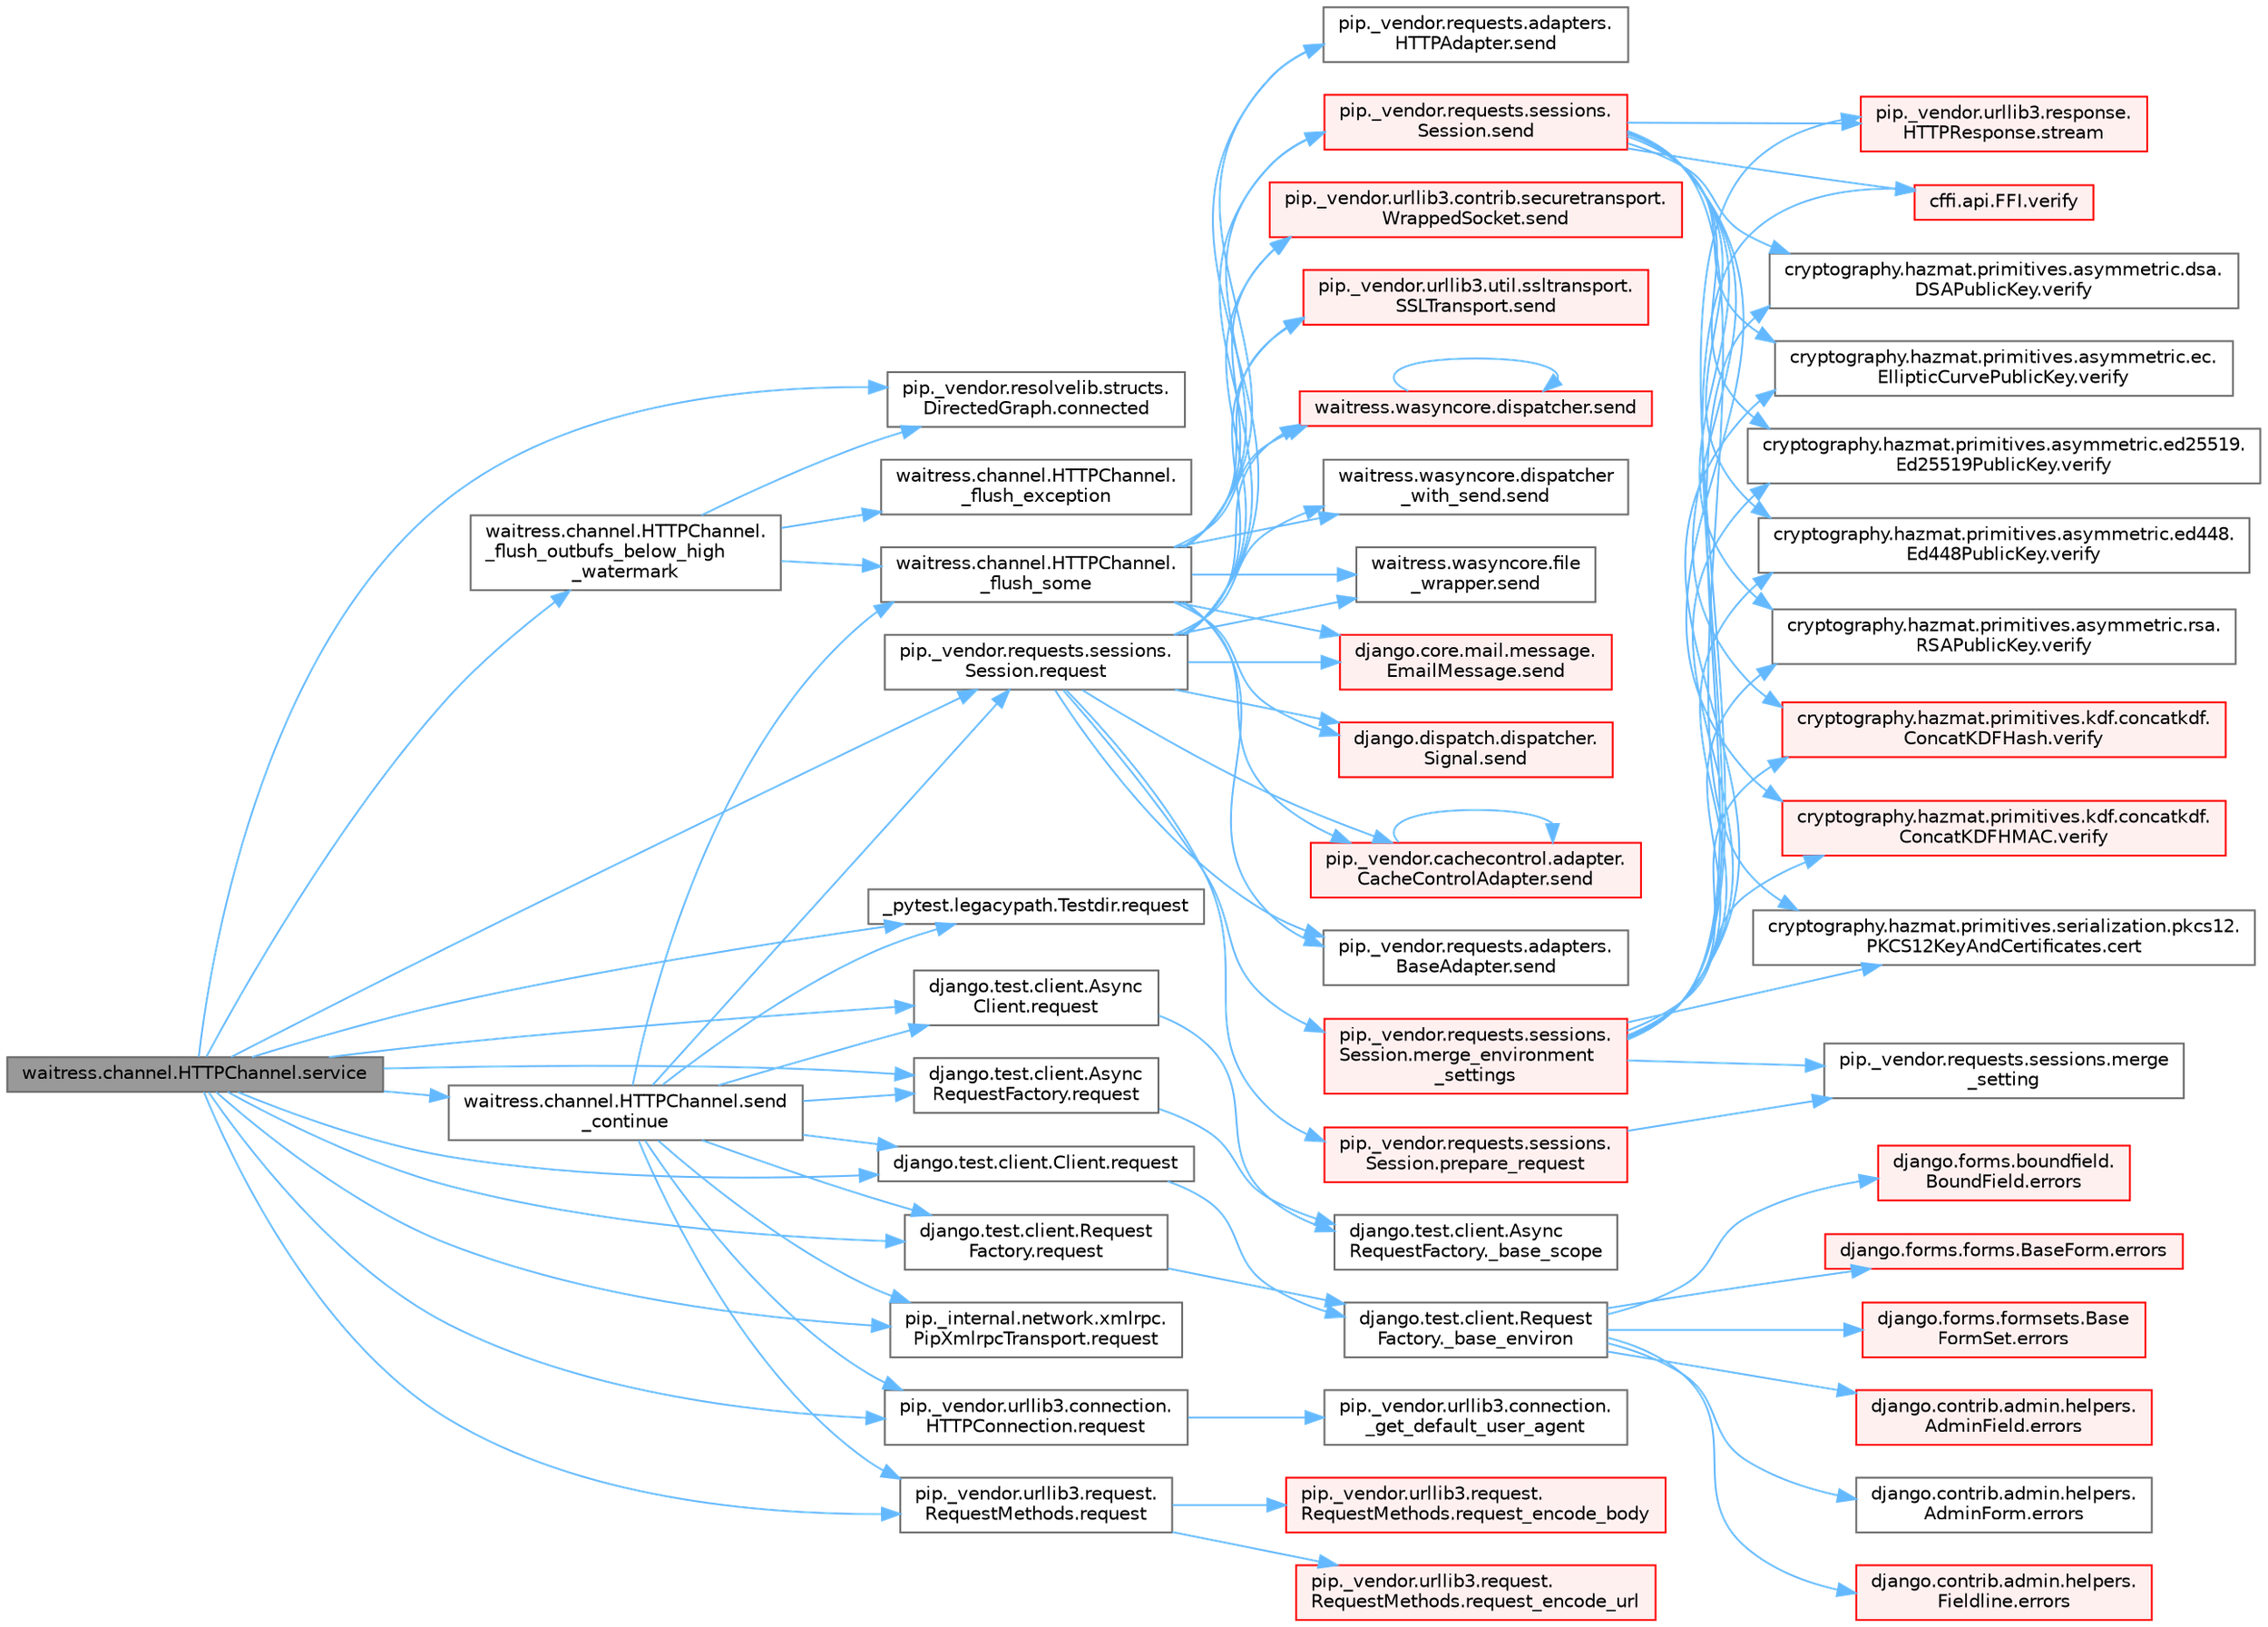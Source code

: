 digraph "waitress.channel.HTTPChannel.service"
{
 // LATEX_PDF_SIZE
  bgcolor="transparent";
  edge [fontname=Helvetica,fontsize=10,labelfontname=Helvetica,labelfontsize=10];
  node [fontname=Helvetica,fontsize=10,shape=box,height=0.2,width=0.4];
  rankdir="LR";
  Node1 [id="Node000001",label="waitress.channel.HTTPChannel.service",height=0.2,width=0.4,color="gray40", fillcolor="grey60", style="filled", fontcolor="black",tooltip=" "];
  Node1 -> Node2 [id="edge1_Node000001_Node000002",color="steelblue1",style="solid",tooltip=" "];
  Node2 [id="Node000002",label="waitress.channel.HTTPChannel.\l_flush_outbufs_below_high\l_watermark",height=0.2,width=0.4,color="grey40", fillcolor="white", style="filled",URL="$classwaitress_1_1channel_1_1_h_t_t_p_channel.html#a08c6e441a5c3f81ea09b64cb6ae49361",tooltip=" "];
  Node2 -> Node3 [id="edge2_Node000002_Node000003",color="steelblue1",style="solid",tooltip=" "];
  Node3 [id="Node000003",label="waitress.channel.HTTPChannel.\l_flush_exception",height=0.2,width=0.4,color="grey40", fillcolor="white", style="filled",URL="$classwaitress_1_1channel_1_1_h_t_t_p_channel.html#af2178d18a2f3b93120f8e90a56a0b432",tooltip=" "];
  Node2 -> Node4 [id="edge3_Node000002_Node000004",color="steelblue1",style="solid",tooltip=" "];
  Node4 [id="Node000004",label="waitress.channel.HTTPChannel.\l_flush_some",height=0.2,width=0.4,color="grey40", fillcolor="white", style="filled",URL="$classwaitress_1_1channel_1_1_h_t_t_p_channel.html#af4abc69cb0ebdecacfe3e79bda37a43f",tooltip=" "];
  Node4 -> Node5 [id="edge4_Node000004_Node000005",color="steelblue1",style="solid",tooltip=" "];
  Node5 [id="Node000005",label="django.core.mail.message.\lEmailMessage.send",height=0.2,width=0.4,color="red", fillcolor="#FFF0F0", style="filled",URL="$classdjango_1_1core_1_1mail_1_1message_1_1_email_message.html#a18fd6d168e6aa27742a4057b4ab9b439",tooltip=" "];
  Node4 -> Node11 [id="edge5_Node000004_Node000011",color="steelblue1",style="solid",tooltip=" "];
  Node11 [id="Node000011",label="django.dispatch.dispatcher.\lSignal.send",height=0.2,width=0.4,color="red", fillcolor="#FFF0F0", style="filled",URL="$classdjango_1_1dispatch_1_1dispatcher_1_1_signal.html#a065269c5c5f8d45e7b902dda3245bdbb",tooltip=" "];
  Node4 -> Node15 [id="edge6_Node000004_Node000015",color="steelblue1",style="solid",tooltip=" "];
  Node15 [id="Node000015",label="pip._vendor.cachecontrol.adapter.\lCacheControlAdapter.send",height=0.2,width=0.4,color="red", fillcolor="#FFF0F0", style="filled",URL="$classpip_1_1__vendor_1_1cachecontrol_1_1adapter_1_1_cache_control_adapter.html#a7f846578832fd1a27f921f7466b4d2fa",tooltip=" "];
  Node15 -> Node15 [id="edge7_Node000015_Node000015",color="steelblue1",style="solid",tooltip=" "];
  Node4 -> Node18 [id="edge8_Node000004_Node000018",color="steelblue1",style="solid",tooltip=" "];
  Node18 [id="Node000018",label="pip._vendor.requests.adapters.\lBaseAdapter.send",height=0.2,width=0.4,color="grey40", fillcolor="white", style="filled",URL="$classpip_1_1__vendor_1_1requests_1_1adapters_1_1_base_adapter.html#a71b96d00d14b1eb64886afb3d5a6e2b0",tooltip=" "];
  Node4 -> Node19 [id="edge9_Node000004_Node000019",color="steelblue1",style="solid",tooltip=" "];
  Node19 [id="Node000019",label="pip._vendor.requests.adapters.\lHTTPAdapter.send",height=0.2,width=0.4,color="grey40", fillcolor="white", style="filled",URL="$classpip_1_1__vendor_1_1requests_1_1adapters_1_1_h_t_t_p_adapter.html#aa75dd0f80148babfc8b50bbc9a504e8d",tooltip=" "];
  Node4 -> Node20 [id="edge10_Node000004_Node000020",color="steelblue1",style="solid",tooltip=" "];
  Node20 [id="Node000020",label="pip._vendor.requests.sessions.\lSession.send",height=0.2,width=0.4,color="red", fillcolor="#FFF0F0", style="filled",URL="$classpip_1_1__vendor_1_1requests_1_1sessions_1_1_session.html#ac53877008b8d3c6901be36033885124c",tooltip=" "];
  Node20 -> Node21 [id="edge11_Node000020_Node000021",color="steelblue1",style="solid",tooltip=" "];
  Node21 [id="Node000021",label="cryptography.hazmat.primitives.serialization.pkcs12.\lPKCS12KeyAndCertificates.cert",height=0.2,width=0.4,color="grey40", fillcolor="white", style="filled",URL="$classcryptography_1_1hazmat_1_1primitives_1_1serialization_1_1pkcs12_1_1_p_k_c_s12_key_and_certificates.html#a7a1d98fee8ed8175805ab085c9ecb5e0",tooltip=" "];
  Node20 -> Node26 [id="edge12_Node000020_Node000026",color="steelblue1",style="solid",tooltip=" "];
  Node26 [id="Node000026",label="pip._vendor.urllib3.response.\lHTTPResponse.stream",height=0.2,width=0.4,color="red", fillcolor="#FFF0F0", style="filled",URL="$classpip_1_1__vendor_1_1urllib3_1_1response_1_1_h_t_t_p_response.html#a8d802b25f09dd341838a1d631ffc4f62",tooltip=" "];
  Node20 -> Node921 [id="edge13_Node000020_Node000921",color="steelblue1",style="solid",tooltip=" "];
  Node921 [id="Node000921",label="cffi.api.FFI.verify",height=0.2,width=0.4,color="red", fillcolor="#FFF0F0", style="filled",URL="$classcffi_1_1api_1_1_f_f_i.html#ac05cd4cf779cb85543c4cd5fa8a6d333",tooltip=" "];
  Node20 -> Node923 [id="edge14_Node000020_Node000923",color="steelblue1",style="solid",tooltip=" "];
  Node923 [id="Node000923",label="cryptography.hazmat.primitives.asymmetric.dsa.\lDSAPublicKey.verify",height=0.2,width=0.4,color="grey40", fillcolor="white", style="filled",URL="$classcryptography_1_1hazmat_1_1primitives_1_1asymmetric_1_1dsa_1_1_d_s_a_public_key.html#ad0552a7e074dda3d2486b6e918cfc9d8",tooltip=" "];
  Node20 -> Node924 [id="edge15_Node000020_Node000924",color="steelblue1",style="solid",tooltip=" "];
  Node924 [id="Node000924",label="cryptography.hazmat.primitives.asymmetric.ec.\lEllipticCurvePublicKey.verify",height=0.2,width=0.4,color="grey40", fillcolor="white", style="filled",URL="$classcryptography_1_1hazmat_1_1primitives_1_1asymmetric_1_1ec_1_1_elliptic_curve_public_key.html#a7f75c00034242b7ae917b567db16bf60",tooltip=" "];
  Node20 -> Node925 [id="edge16_Node000020_Node000925",color="steelblue1",style="solid",tooltip=" "];
  Node925 [id="Node000925",label="cryptography.hazmat.primitives.asymmetric.ed25519.\lEd25519PublicKey.verify",height=0.2,width=0.4,color="grey40", fillcolor="white", style="filled",URL="$classcryptography_1_1hazmat_1_1primitives_1_1asymmetric_1_1ed25519_1_1_ed25519_public_key.html#a23d01b9908cadb1f6765bd6792371c80",tooltip=" "];
  Node20 -> Node926 [id="edge17_Node000020_Node000926",color="steelblue1",style="solid",tooltip=" "];
  Node926 [id="Node000926",label="cryptography.hazmat.primitives.asymmetric.ed448.\lEd448PublicKey.verify",height=0.2,width=0.4,color="grey40", fillcolor="white", style="filled",URL="$classcryptography_1_1hazmat_1_1primitives_1_1asymmetric_1_1ed448_1_1_ed448_public_key.html#a34d2a2d64f969ef56c2cb67994bacf86",tooltip=" "];
  Node20 -> Node927 [id="edge18_Node000020_Node000927",color="steelblue1",style="solid",tooltip=" "];
  Node927 [id="Node000927",label="cryptography.hazmat.primitives.asymmetric.rsa.\lRSAPublicKey.verify",height=0.2,width=0.4,color="grey40", fillcolor="white", style="filled",URL="$classcryptography_1_1hazmat_1_1primitives_1_1asymmetric_1_1rsa_1_1_r_s_a_public_key.html#a8c3715fa7e1b4a8bfd89482e40f1fe53",tooltip=" "];
  Node20 -> Node928 [id="edge19_Node000020_Node000928",color="steelblue1",style="solid",tooltip=" "];
  Node928 [id="Node000928",label="cryptography.hazmat.primitives.kdf.concatkdf.\lConcatKDFHash.verify",height=0.2,width=0.4,color="red", fillcolor="#FFF0F0", style="filled",URL="$classcryptography_1_1hazmat_1_1primitives_1_1kdf_1_1concatkdf_1_1_concat_k_d_f_hash.html#a872e664133e0cc33672c6fa5929f0bf8",tooltip=" "];
  Node20 -> Node951 [id="edge20_Node000020_Node000951",color="steelblue1",style="solid",tooltip=" "];
  Node951 [id="Node000951",label="cryptography.hazmat.primitives.kdf.concatkdf.\lConcatKDFHMAC.verify",height=0.2,width=0.4,color="red", fillcolor="#FFF0F0", style="filled",URL="$classcryptography_1_1hazmat_1_1primitives_1_1kdf_1_1concatkdf_1_1_concat_k_d_f_h_m_a_c.html#aa6a81903e1b96874301933bc996c78bd",tooltip=" "];
  Node4 -> Node1044 [id="edge21_Node000004_Node001044",color="steelblue1",style="solid",tooltip=" "];
  Node1044 [id="Node001044",label="pip._vendor.urllib3.contrib.securetransport.\lWrappedSocket.send",height=0.2,width=0.4,color="red", fillcolor="#FFF0F0", style="filled",URL="$classpip_1_1__vendor_1_1urllib3_1_1contrib_1_1securetransport_1_1_wrapped_socket.html#afefa6637ff2836086372e94b4872b076",tooltip=" "];
  Node4 -> Node4329 [id="edge22_Node000004_Node004329",color="steelblue1",style="solid",tooltip=" "];
  Node4329 [id="Node004329",label="pip._vendor.urllib3.util.ssltransport.\lSSLTransport.send",height=0.2,width=0.4,color="red", fillcolor="#FFF0F0", style="filled",URL="$classpip_1_1__vendor_1_1urllib3_1_1util_1_1ssltransport_1_1_s_s_l_transport.html#ae07b4d8069dbc1dab07b52db5acdb71a",tooltip=" "];
  Node4 -> Node4330 [id="edge23_Node000004_Node004330",color="steelblue1",style="solid",tooltip=" "];
  Node4330 [id="Node004330",label="waitress.wasyncore.dispatcher.send",height=0.2,width=0.4,color="red", fillcolor="#FFF0F0", style="filled",URL="$classwaitress_1_1wasyncore_1_1dispatcher.html#aa36a1d97600508f07138eab0658775c9",tooltip=" "];
  Node4330 -> Node4330 [id="edge24_Node004330_Node004330",color="steelblue1",style="solid",tooltip=" "];
  Node4 -> Node4331 [id="edge25_Node000004_Node004331",color="steelblue1",style="solid",tooltip=" "];
  Node4331 [id="Node004331",label="waitress.wasyncore.dispatcher\l_with_send.send",height=0.2,width=0.4,color="grey40", fillcolor="white", style="filled",URL="$classwaitress_1_1wasyncore_1_1dispatcher__with__send.html#a47052361f8df52adae77154c5ac2e95d",tooltip=" "];
  Node4 -> Node4332 [id="edge26_Node000004_Node004332",color="steelblue1",style="solid",tooltip=" "];
  Node4332 [id="Node004332",label="waitress.wasyncore.file\l_wrapper.send",height=0.2,width=0.4,color="grey40", fillcolor="white", style="filled",URL="$classwaitress_1_1wasyncore_1_1file__wrapper.html#a3db1f84334179b63edb654a8da19820c",tooltip=" "];
  Node2 -> Node3143 [id="edge27_Node000002_Node003143",color="steelblue1",style="solid",tooltip=" "];
  Node3143 [id="Node003143",label="pip._vendor.resolvelib.structs.\lDirectedGraph.connected",height=0.2,width=0.4,color="grey40", fillcolor="white", style="filled",URL="$classpip_1_1__vendor_1_1resolvelib_1_1structs_1_1_directed_graph.html#a878604abbdcabb60af93a03f5e7bf204",tooltip=" "];
  Node1 -> Node3143 [id="edge28_Node000001_Node003143",color="steelblue1",style="solid",tooltip=" "];
  Node1 -> Node407 [id="edge29_Node000001_Node000407",color="steelblue1",style="solid",tooltip=" "];
  Node407 [id="Node000407",label="_pytest.legacypath.Testdir.request",height=0.2,width=0.4,color="grey40", fillcolor="white", style="filled",URL="$class__pytest_1_1legacypath_1_1_testdir.html#a0e10c900efcd764da85254119e4d64c4",tooltip=" "];
  Node1 -> Node408 [id="edge30_Node000001_Node000408",color="steelblue1",style="solid",tooltip=" "];
  Node408 [id="Node000408",label="django.test.client.Async\lClient.request",height=0.2,width=0.4,color="grey40", fillcolor="white", style="filled",URL="$classdjango_1_1test_1_1client_1_1_async_client.html#a891cc2f6b81dcf3583bbbde8d21a713a",tooltip=" "];
  Node408 -> Node409 [id="edge31_Node000408_Node000409",color="steelblue1",style="solid",tooltip=" "];
  Node409 [id="Node000409",label="django.test.client.Async\lRequestFactory._base_scope",height=0.2,width=0.4,color="grey40", fillcolor="white", style="filled",URL="$classdjango_1_1test_1_1client_1_1_async_request_factory.html#a0e43cc21668d0a42c46524d5116d8654",tooltip=" "];
  Node1 -> Node410 [id="edge32_Node000001_Node000410",color="steelblue1",style="solid",tooltip=" "];
  Node410 [id="Node000410",label="django.test.client.Async\lRequestFactory.request",height=0.2,width=0.4,color="grey40", fillcolor="white", style="filled",URL="$classdjango_1_1test_1_1client_1_1_async_request_factory.html#aab026845547a4c2d9203b8710b90f6cd",tooltip=" "];
  Node410 -> Node409 [id="edge33_Node000410_Node000409",color="steelblue1",style="solid",tooltip=" "];
  Node1 -> Node411 [id="edge34_Node000001_Node000411",color="steelblue1",style="solid",tooltip=" "];
  Node411 [id="Node000411",label="django.test.client.Client.request",height=0.2,width=0.4,color="grey40", fillcolor="white", style="filled",URL="$classdjango_1_1test_1_1client_1_1_client.html#a2f51c5251142ab6503937051936e33fa",tooltip=" "];
  Node411 -> Node412 [id="edge35_Node000411_Node000412",color="steelblue1",style="solid",tooltip=" "];
  Node412 [id="Node000412",label="django.test.client.Request\lFactory._base_environ",height=0.2,width=0.4,color="grey40", fillcolor="white", style="filled",URL="$classdjango_1_1test_1_1client_1_1_request_factory.html#ab650654b992f4e9fc9e30bd0442973c1",tooltip=" "];
  Node412 -> Node413 [id="edge36_Node000412_Node000413",color="steelblue1",style="solid",tooltip=" "];
  Node413 [id="Node000413",label="django.contrib.admin.helpers.\lAdminField.errors",height=0.2,width=0.4,color="red", fillcolor="#FFF0F0", style="filled",URL="$classdjango_1_1contrib_1_1admin_1_1helpers_1_1_admin_field.html#a2ed7041739e06b7ebeb076401379c675",tooltip=" "];
  Node412 -> Node414 [id="edge37_Node000412_Node000414",color="steelblue1",style="solid",tooltip=" "];
  Node414 [id="Node000414",label="django.contrib.admin.helpers.\lAdminForm.errors",height=0.2,width=0.4,color="grey40", fillcolor="white", style="filled",URL="$classdjango_1_1contrib_1_1admin_1_1helpers_1_1_admin_form.html#a3ccc9540a232de721c24f95c26a2b34a",tooltip=" "];
  Node412 -> Node415 [id="edge38_Node000412_Node000415",color="steelblue1",style="solid",tooltip=" "];
  Node415 [id="Node000415",label="django.contrib.admin.helpers.\lFieldline.errors",height=0.2,width=0.4,color="red", fillcolor="#FFF0F0", style="filled",URL="$classdjango_1_1contrib_1_1admin_1_1helpers_1_1_fieldline.html#ac0094313ce4b91212414f914a381499d",tooltip=" "];
  Node412 -> Node430 [id="edge39_Node000412_Node000430",color="steelblue1",style="solid",tooltip=" "];
  Node430 [id="Node000430",label="django.forms.boundfield.\lBoundField.errors",height=0.2,width=0.4,color="red", fillcolor="#FFF0F0", style="filled",URL="$classdjango_1_1forms_1_1boundfield_1_1_bound_field.html#a47569da22ccdcdd1bb15a2506a0a5f6e",tooltip=" "];
  Node412 -> Node1202 [id="edge40_Node000412_Node001202",color="steelblue1",style="solid",tooltip=" "];
  Node1202 [id="Node001202",label="django.forms.forms.BaseForm.errors",height=0.2,width=0.4,color="red", fillcolor="#FFF0F0", style="filled",URL="$classdjango_1_1forms_1_1forms_1_1_base_form.html#aca47cb75eb6c321d1c429b33eca94d49",tooltip=" "];
  Node412 -> Node1361 [id="edge41_Node000412_Node001361",color="steelblue1",style="solid",tooltip=" "];
  Node1361 [id="Node001361",label="django.forms.formsets.Base\lFormSet.errors",height=0.2,width=0.4,color="red", fillcolor="#FFF0F0", style="filled",URL="$classdjango_1_1forms_1_1formsets_1_1_base_form_set.html#a9e249e2240c3ae2775249e3d3da42020",tooltip=" "];
  Node1 -> Node916 [id="edge42_Node000001_Node000916",color="steelblue1",style="solid",tooltip=" "];
  Node916 [id="Node000916",label="django.test.client.Request\lFactory.request",height=0.2,width=0.4,color="grey40", fillcolor="white", style="filled",URL="$classdjango_1_1test_1_1client_1_1_request_factory.html#adae411ab0df6839c5364b647e4dc63ad",tooltip=" "];
  Node916 -> Node412 [id="edge43_Node000916_Node000412",color="steelblue1",style="solid",tooltip=" "];
  Node1 -> Node917 [id="edge44_Node000001_Node000917",color="steelblue1",style="solid",tooltip=" "];
  Node917 [id="Node000917",label="pip._internal.network.xmlrpc.\lPipXmlrpcTransport.request",height=0.2,width=0.4,color="grey40", fillcolor="white", style="filled",URL="$classpip_1_1__internal_1_1network_1_1xmlrpc_1_1_pip_xmlrpc_transport.html#a91d1ed180fbf8bcc25f6747a72614c5f",tooltip=" "];
  Node1 -> Node918 [id="edge45_Node000001_Node000918",color="steelblue1",style="solid",tooltip=" "];
  Node918 [id="Node000918",label="pip._vendor.requests.sessions.\lSession.request",height=0.2,width=0.4,color="grey40", fillcolor="white", style="filled",URL="$classpip_1_1__vendor_1_1requests_1_1sessions_1_1_session.html#a3dddfa16e93faa1a1a553936d913482b",tooltip=" "];
  Node918 -> Node919 [id="edge46_Node000918_Node000919",color="steelblue1",style="solid",tooltip=" "];
  Node919 [id="Node000919",label="pip._vendor.requests.sessions.\lSession.merge_environment\l_settings",height=0.2,width=0.4,color="red", fillcolor="#FFF0F0", style="filled",URL="$classpip_1_1__vendor_1_1requests_1_1sessions_1_1_session.html#a1bbc07ae0fd8434a0ae651e3eb482be0",tooltip=" "];
  Node919 -> Node21 [id="edge47_Node000919_Node000021",color="steelblue1",style="solid",tooltip=" "];
  Node919 -> Node920 [id="edge48_Node000919_Node000920",color="steelblue1",style="solid",tooltip=" "];
  Node920 [id="Node000920",label="pip._vendor.requests.sessions.merge\l_setting",height=0.2,width=0.4,color="grey40", fillcolor="white", style="filled",URL="$namespacepip_1_1__vendor_1_1requests_1_1sessions.html#a2ff5e46d93c274334e41f4544e9eda84",tooltip=" "];
  Node919 -> Node26 [id="edge49_Node000919_Node000026",color="steelblue1",style="solid",tooltip=" "];
  Node919 -> Node921 [id="edge50_Node000919_Node000921",color="steelblue1",style="solid",tooltip=" "];
  Node919 -> Node923 [id="edge51_Node000919_Node000923",color="steelblue1",style="solid",tooltip=" "];
  Node919 -> Node924 [id="edge52_Node000919_Node000924",color="steelblue1",style="solid",tooltip=" "];
  Node919 -> Node925 [id="edge53_Node000919_Node000925",color="steelblue1",style="solid",tooltip=" "];
  Node919 -> Node926 [id="edge54_Node000919_Node000926",color="steelblue1",style="solid",tooltip=" "];
  Node919 -> Node927 [id="edge55_Node000919_Node000927",color="steelblue1",style="solid",tooltip=" "];
  Node919 -> Node928 [id="edge56_Node000919_Node000928",color="steelblue1",style="solid",tooltip=" "];
  Node919 -> Node951 [id="edge57_Node000919_Node000951",color="steelblue1",style="solid",tooltip=" "];
  Node918 -> Node1042 [id="edge58_Node000918_Node001042",color="steelblue1",style="solid",tooltip=" "];
  Node1042 [id="Node001042",label="pip._vendor.requests.sessions.\lSession.prepare_request",height=0.2,width=0.4,color="red", fillcolor="#FFF0F0", style="filled",URL="$classpip_1_1__vendor_1_1requests_1_1sessions_1_1_session.html#a486c476ce9c610313da438d9fbd53f7b",tooltip=" "];
  Node1042 -> Node920 [id="edge59_Node001042_Node000920",color="steelblue1",style="solid",tooltip=" "];
  Node918 -> Node5 [id="edge60_Node000918_Node000005",color="steelblue1",style="solid",tooltip=" "];
  Node918 -> Node11 [id="edge61_Node000918_Node000011",color="steelblue1",style="solid",tooltip=" "];
  Node918 -> Node15 [id="edge62_Node000918_Node000015",color="steelblue1",style="solid",tooltip=" "];
  Node918 -> Node18 [id="edge63_Node000918_Node000018",color="steelblue1",style="solid",tooltip=" "];
  Node918 -> Node19 [id="edge64_Node000918_Node000019",color="steelblue1",style="solid",tooltip=" "];
  Node918 -> Node20 [id="edge65_Node000918_Node000020",color="steelblue1",style="solid",tooltip=" "];
  Node918 -> Node1044 [id="edge66_Node000918_Node001044",color="steelblue1",style="solid",tooltip=" "];
  Node918 -> Node4329 [id="edge67_Node000918_Node004329",color="steelblue1",style="solid",tooltip=" "];
  Node918 -> Node4330 [id="edge68_Node000918_Node004330",color="steelblue1",style="solid",tooltip=" "];
  Node918 -> Node4331 [id="edge69_Node000918_Node004331",color="steelblue1",style="solid",tooltip=" "];
  Node918 -> Node4332 [id="edge70_Node000918_Node004332",color="steelblue1",style="solid",tooltip=" "];
  Node1 -> Node1293 [id="edge71_Node000001_Node001293",color="steelblue1",style="solid",tooltip=" "];
  Node1293 [id="Node001293",label="pip._vendor.urllib3.connection.\lHTTPConnection.request",height=0.2,width=0.4,color="grey40", fillcolor="white", style="filled",URL="$classpip_1_1__vendor_1_1urllib3_1_1connection_1_1_h_t_t_p_connection.html#a67e552c4d242e4169bdf7319269a417f",tooltip=" "];
  Node1293 -> Node1294 [id="edge72_Node001293_Node001294",color="steelblue1",style="solid",tooltip=" "];
  Node1294 [id="Node001294",label="pip._vendor.urllib3.connection.\l_get_default_user_agent",height=0.2,width=0.4,color="grey40", fillcolor="white", style="filled",URL="$namespacepip_1_1__vendor_1_1urllib3_1_1connection.html#a470b189321329d9264e7756710ba9ae2",tooltip=" "];
  Node1 -> Node1295 [id="edge73_Node000001_Node001295",color="steelblue1",style="solid",tooltip=" "];
  Node1295 [id="Node001295",label="pip._vendor.urllib3.request.\lRequestMethods.request",height=0.2,width=0.4,color="grey40", fillcolor="white", style="filled",URL="$classpip_1_1__vendor_1_1urllib3_1_1request_1_1_request_methods.html#a73541f2f0edc7df7413b043e33c69e7f",tooltip=" "];
  Node1295 -> Node1296 [id="edge74_Node001295_Node001296",color="steelblue1",style="solid",tooltip=" "];
  Node1296 [id="Node001296",label="pip._vendor.urllib3.request.\lRequestMethods.request_encode_body",height=0.2,width=0.4,color="red", fillcolor="#FFF0F0", style="filled",URL="$classpip_1_1__vendor_1_1urllib3_1_1request_1_1_request_methods.html#a2c8e6a574936ea1059cda06ae71793fc",tooltip=" "];
  Node1295 -> Node1335 [id="edge75_Node001295_Node001335",color="steelblue1",style="solid",tooltip=" "];
  Node1335 [id="Node001335",label="pip._vendor.urllib3.request.\lRequestMethods.request_encode_url",height=0.2,width=0.4,color="red", fillcolor="#FFF0F0", style="filled",URL="$classpip_1_1__vendor_1_1urllib3_1_1request_1_1_request_methods.html#a364d38202ff4ab728e7bad368e74a431",tooltip=" "];
  Node1 -> Node4529 [id="edge76_Node000001_Node004529",color="steelblue1",style="solid",tooltip=" "];
  Node4529 [id="Node004529",label="waitress.channel.HTTPChannel.send\l_continue",height=0.2,width=0.4,color="grey40", fillcolor="white", style="filled",URL="$classwaitress_1_1channel_1_1_h_t_t_p_channel.html#aaa901d6ee7325ec9a983e00b67e4959f",tooltip=" "];
  Node4529 -> Node4 [id="edge77_Node004529_Node000004",color="steelblue1",style="solid",tooltip=" "];
  Node4529 -> Node407 [id="edge78_Node004529_Node000407",color="steelblue1",style="solid",tooltip=" "];
  Node4529 -> Node408 [id="edge79_Node004529_Node000408",color="steelblue1",style="solid",tooltip=" "];
  Node4529 -> Node410 [id="edge80_Node004529_Node000410",color="steelblue1",style="solid",tooltip=" "];
  Node4529 -> Node411 [id="edge81_Node004529_Node000411",color="steelblue1",style="solid",tooltip=" "];
  Node4529 -> Node916 [id="edge82_Node004529_Node000916",color="steelblue1",style="solid",tooltip=" "];
  Node4529 -> Node917 [id="edge83_Node004529_Node000917",color="steelblue1",style="solid",tooltip=" "];
  Node4529 -> Node918 [id="edge84_Node004529_Node000918",color="steelblue1",style="solid",tooltip=" "];
  Node4529 -> Node1293 [id="edge85_Node004529_Node001293",color="steelblue1",style="solid",tooltip=" "];
  Node4529 -> Node1295 [id="edge86_Node004529_Node001295",color="steelblue1",style="solid",tooltip=" "];
}
